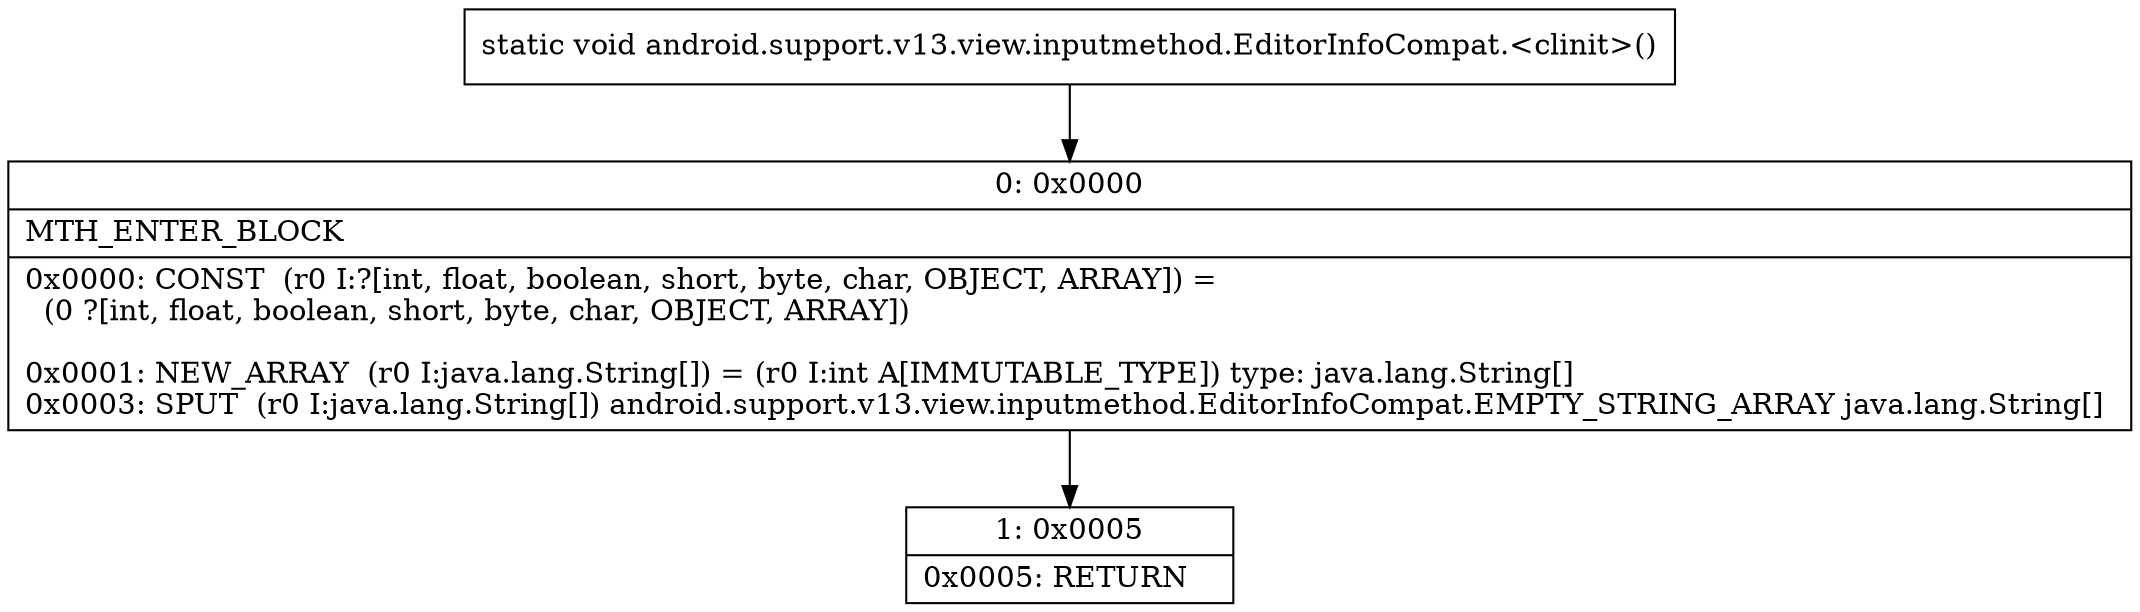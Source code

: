 digraph "CFG forandroid.support.v13.view.inputmethod.EditorInfoCompat.\<clinit\>()V" {
Node_0 [shape=record,label="{0\:\ 0x0000|MTH_ENTER_BLOCK\l|0x0000: CONST  (r0 I:?[int, float, boolean, short, byte, char, OBJECT, ARRAY]) = \l  (0 ?[int, float, boolean, short, byte, char, OBJECT, ARRAY])\l \l0x0001: NEW_ARRAY  (r0 I:java.lang.String[]) = (r0 I:int A[IMMUTABLE_TYPE]) type: java.lang.String[] \l0x0003: SPUT  (r0 I:java.lang.String[]) android.support.v13.view.inputmethod.EditorInfoCompat.EMPTY_STRING_ARRAY java.lang.String[] \l}"];
Node_1 [shape=record,label="{1\:\ 0x0005|0x0005: RETURN   \l}"];
MethodNode[shape=record,label="{static void android.support.v13.view.inputmethod.EditorInfoCompat.\<clinit\>() }"];
MethodNode -> Node_0;
Node_0 -> Node_1;
}


